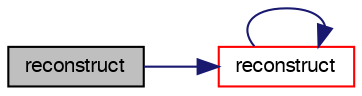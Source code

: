 digraph "reconstruct"
{
  bgcolor="transparent";
  edge [fontname="FreeSans",fontsize="10",labelfontname="FreeSans",labelfontsize="10"];
  node [fontname="FreeSans",fontsize="10",shape=record];
  rankdir="LR";
  Node17895 [label="reconstruct",height=0.2,width=0.4,color="black", fillcolor="grey75", style="filled", fontcolor="black"];
  Node17895 -> Node17896 [color="midnightblue",fontsize="10",style="solid",fontname="FreeSans"];
  Node17896 [label="reconstruct",height=0.2,width=0.4,color="red",URL="$a21134.html#ad8a6471328adb4cddcc0d4cedfa39ca2"];
  Node17896 -> Node17896 [color="midnightblue",fontsize="10",style="solid",fontname="FreeSans"];
}
